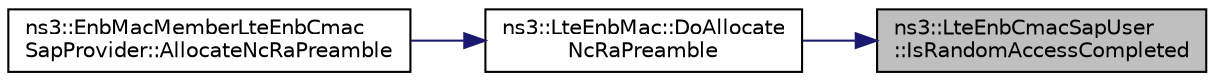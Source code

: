 digraph "ns3::LteEnbCmacSapUser::IsRandomAccessCompleted"
{
 // LATEX_PDF_SIZE
  edge [fontname="Helvetica",fontsize="10",labelfontname="Helvetica",labelfontsize="10"];
  node [fontname="Helvetica",fontsize="10",shape=record];
  rankdir="RL";
  Node1 [label="ns3::LteEnbCmacSapUser\l::IsRandomAccessCompleted",height=0.2,width=0.4,color="black", fillcolor="grey75", style="filled", fontcolor="black",tooltip="Is random access completed function."];
  Node1 -> Node2 [dir="back",color="midnightblue",fontsize="10",style="solid",fontname="Helvetica"];
  Node2 [label="ns3::LteEnbMac::DoAllocate\lNcRaPreamble",height=0.2,width=0.4,color="black", fillcolor="white", style="filled",URL="$classns3_1_1_lte_enb_mac.html#ac4fcd278ef3da6ee6d070f9d990428db",tooltip="Allocate NC RA preamble function."];
  Node2 -> Node3 [dir="back",color="midnightblue",fontsize="10",style="solid",fontname="Helvetica"];
  Node3 [label="ns3::EnbMacMemberLteEnbCmac\lSapProvider::AllocateNcRaPreamble",height=0.2,width=0.4,color="black", fillcolor="white", style="filled",URL="$classns3_1_1_enb_mac_member_lte_enb_cmac_sap_provider.html#a6760e7769f2cfdf6cd71b978dc87cd78",tooltip="Allocate a random access preamble for non-contention based random access (e.g., for handover)."];
}
